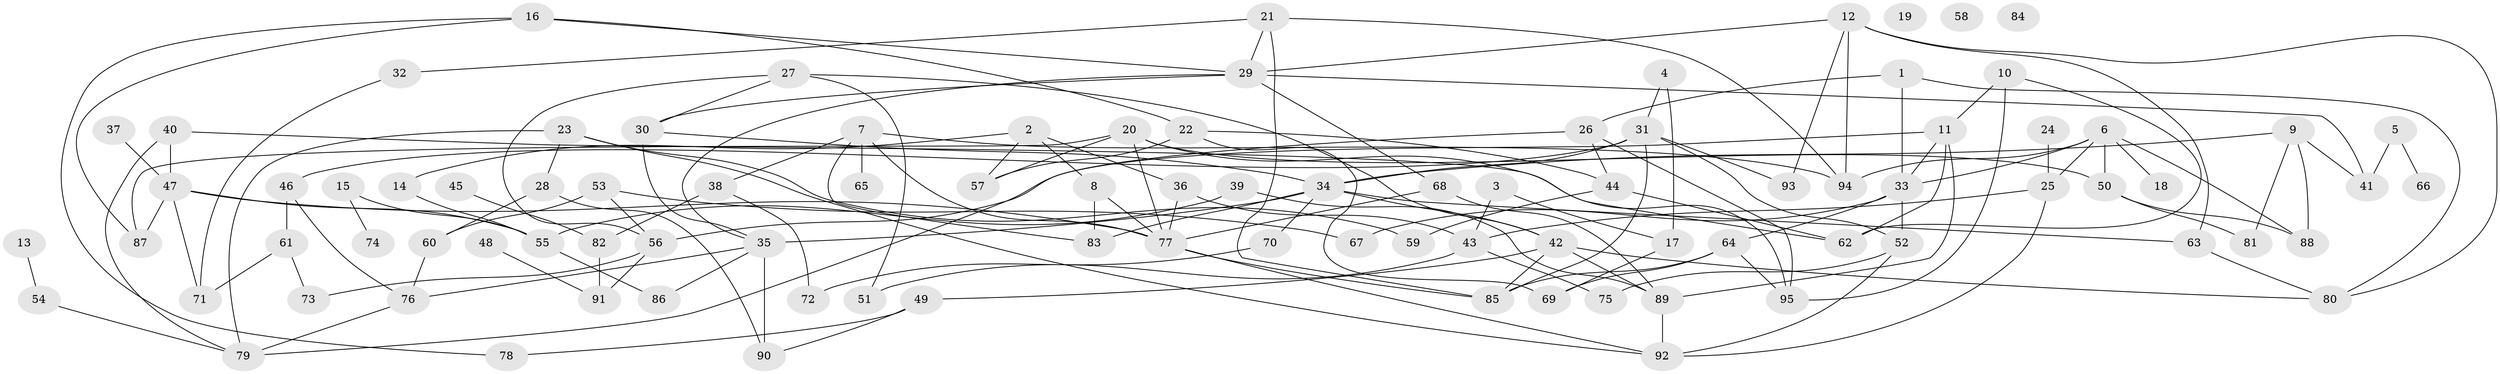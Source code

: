 // coarse degree distribution, {3: 0.18181818181818182, 5: 0.045454545454545456, 2: 0.24242424242424243, 6: 0.07575757575757576, 9: 0.030303030303030304, 10: 0.015151515151515152, 8: 0.030303030303030304, 1: 0.12121212121212122, 7: 0.030303030303030304, 0: 0.045454545454545456, 12: 0.015151515151515152, 4: 0.15151515151515152, 13: 0.015151515151515152}
// Generated by graph-tools (version 1.1) at 2025/16/03/04/25 18:16:38]
// undirected, 95 vertices, 156 edges
graph export_dot {
graph [start="1"]
  node [color=gray90,style=filled];
  1;
  2;
  3;
  4;
  5;
  6;
  7;
  8;
  9;
  10;
  11;
  12;
  13;
  14;
  15;
  16;
  17;
  18;
  19;
  20;
  21;
  22;
  23;
  24;
  25;
  26;
  27;
  28;
  29;
  30;
  31;
  32;
  33;
  34;
  35;
  36;
  37;
  38;
  39;
  40;
  41;
  42;
  43;
  44;
  45;
  46;
  47;
  48;
  49;
  50;
  51;
  52;
  53;
  54;
  55;
  56;
  57;
  58;
  59;
  60;
  61;
  62;
  63;
  64;
  65;
  66;
  67;
  68;
  69;
  70;
  71;
  72;
  73;
  74;
  75;
  76;
  77;
  78;
  79;
  80;
  81;
  82;
  83;
  84;
  85;
  86;
  87;
  88;
  89;
  90;
  91;
  92;
  93;
  94;
  95;
  1 -- 26;
  1 -- 33;
  1 -- 80;
  2 -- 8;
  2 -- 14;
  2 -- 36;
  2 -- 57;
  3 -- 17;
  3 -- 43;
  4 -- 17;
  4 -- 31;
  5 -- 41;
  5 -- 66;
  6 -- 18;
  6 -- 25;
  6 -- 33;
  6 -- 50;
  6 -- 88;
  6 -- 94;
  7 -- 38;
  7 -- 65;
  7 -- 77;
  7 -- 83;
  7 -- 94;
  8 -- 77;
  8 -- 83;
  9 -- 34;
  9 -- 41;
  9 -- 81;
  9 -- 88;
  10 -- 11;
  10 -- 62;
  10 -- 95;
  11 -- 33;
  11 -- 56;
  11 -- 62;
  11 -- 89;
  12 -- 29;
  12 -- 63;
  12 -- 80;
  12 -- 93;
  12 -- 94;
  13 -- 54;
  14 -- 55;
  15 -- 55;
  15 -- 74;
  16 -- 22;
  16 -- 29;
  16 -- 78;
  16 -- 87;
  17 -- 69;
  20 -- 50;
  20 -- 57;
  20 -- 77;
  20 -- 87;
  20 -- 95;
  21 -- 29;
  21 -- 32;
  21 -- 85;
  21 -- 94;
  22 -- 44;
  22 -- 57;
  22 -- 69;
  23 -- 28;
  23 -- 59;
  23 -- 79;
  23 -- 92;
  24 -- 25;
  25 -- 43;
  25 -- 92;
  26 -- 44;
  26 -- 79;
  26 -- 95;
  27 -- 30;
  27 -- 42;
  27 -- 51;
  27 -- 56;
  28 -- 60;
  28 -- 90;
  29 -- 30;
  29 -- 35;
  29 -- 41;
  29 -- 68;
  30 -- 34;
  30 -- 35;
  31 -- 34;
  31 -- 46;
  31 -- 52;
  31 -- 85;
  31 -- 93;
  32 -- 71;
  33 -- 52;
  33 -- 64;
  33 -- 67;
  34 -- 35;
  34 -- 42;
  34 -- 63;
  34 -- 70;
  34 -- 83;
  35 -- 76;
  35 -- 86;
  35 -- 90;
  36 -- 43;
  36 -- 77;
  37 -- 47;
  38 -- 72;
  38 -- 82;
  39 -- 55;
  39 -- 89;
  40 -- 47;
  40 -- 62;
  40 -- 79;
  42 -- 49;
  42 -- 80;
  42 -- 85;
  42 -- 89;
  43 -- 51;
  43 -- 75;
  44 -- 59;
  44 -- 62;
  45 -- 82;
  46 -- 61;
  46 -- 76;
  47 -- 55;
  47 -- 71;
  47 -- 77;
  47 -- 87;
  48 -- 91;
  49 -- 78;
  49 -- 90;
  50 -- 81;
  50 -- 88;
  52 -- 75;
  52 -- 92;
  53 -- 56;
  53 -- 60;
  53 -- 67;
  54 -- 79;
  55 -- 86;
  56 -- 73;
  56 -- 91;
  60 -- 76;
  61 -- 71;
  61 -- 73;
  63 -- 80;
  64 -- 69;
  64 -- 85;
  64 -- 95;
  68 -- 77;
  68 -- 89;
  70 -- 72;
  76 -- 79;
  77 -- 85;
  77 -- 92;
  82 -- 91;
  89 -- 92;
}
